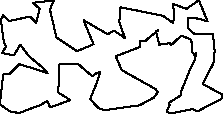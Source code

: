 unitsize(0.001cm);
// 23108.7
draw((3477,949)--(3393,782));
draw((3393,782)--(3230,380));
draw((3230,380)--(3232,324));
draw((3232,324)--(3019,189));
draw((3019,189)--(3035,152));
draw((3035,152)--(2977,39));
draw((2977,39)--(3048,1));
draw((3048,1)--(3431,78));
draw((3431,78)--(3527,41));
draw((3527,41)--(3941,258));
draw((3941,258)--(3972,329));
draw((3972,329)--(3613,523));
draw((3613,523)--(3803,886));
draw((3803,886)--(3825,1101));
draw((3825,1101)--(3796,1401));
draw((3796,1401)--(3468,1404));
draw((3468,1404)--(3364,1498));
draw((3364,1498)--(3359,1693));
draw((3359,1693)--(3551,1673));
draw((3551,1673)--(3702,1624));
draw((3702,1624)--(3646,1758));
draw((3646,1758)--(3548,1999));
draw((3548,1999)--(3326,1846));
draw((3326,1846)--(3104,1931));
draw((3104,1931)--(3083,1938));
draw((3083,1938)--(3105,1823));
draw((3105,1823)--(3098,1594));
draw((3098,1594)--(2916,1724));
draw((2916,1724)--(2445,1820));
draw((2445,1820)--(2164,1874));
draw((2164,1874)--(2143,1611));
draw((2143,1611)--(2243,1332));
draw((2243,1332)--(2053,1461));
draw((2053,1461)--(1937,1400));
draw((1937,1400)--(1513,1646));
draw((1513,1646)--(1689,1223));
draw((1689,1223)--(1398,1100));
draw((1398,1100)--(1034,1344));
draw((1034,1344)--(958,1670));
draw((958,1670)--(920,1835));
draw((920,1835)--(989,1997));
draw((989,1997)--(618,1953));
draw((618,1953)--(739,1850));
draw((739,1850)--(678,1599));
draw((678,1599)--(571,1711));
draw((571,1711)--(198,1632));
draw((198,1632)--(91,1732));
draw((91,1732)--(53,1657));
draw((53,1657)--(106,1267));
draw((106,1267)--(144,1185));
draw((144,1185)--(78,1066));
draw((78,1066)--(285,1029));
draw((285,1029)--(397,1217));
draw((397,1217)--(538,1023));
draw((538,1023)--(765,833));
draw((765,833)--(878,715));
draw((878,715)--(382,872));
draw((382,872)--(201,693));
draw((201,693)--(96,691));
draw((96,691)--(48,267));
draw((48,267)--(48,154));
draw((48,154)--(217,38));
draw((217,38)--(374,9));
draw((374,9)--(640,110));
draw((640,110)--(741,146));
draw((741,146)--(876,220));
draw((876,220)--(923,108));
draw((923,108)--(1280,237));
draw((1280,237)--(1067,371));
draw((1067,371)--(1086,868));
draw((1086,868)--(1419,872));
draw((1419,872)--(1668,658));
draw((1668,658)--(1741,712));
draw((1741,712)--(1806,733));
draw((1806,733)--(1754,559));
draw((1754,559)--(1628,253));
draw((1628,253)--(1782,93));
draw((1782,93)--(1878,59));
draw((1878,59)--(2502,146));
draw((2502,146)--(2753,283));
draw((2753,283)--(2823,376));
draw((2823,376)--(2779,435));
draw((2779,435)--(2186,766));
draw((2186,766)--(2081,1011));
draw((2081,1011)--(2503,1172));
draw((2503,1172)--(2502,1274));
draw((2502,1274)--(2609,1286));
draw((2609,1286)--(2643,1320));
draw((2643,1320)--(2835,1472));
draw((2835,1472)--(2790,1457));
draw((2790,1457)--(2849,1214));
draw((2849,1214)--(3029,1242));
draw((3029,1242)--(3061,1211));
draw((3061,1211)--(3239,1376));
draw((3239,1376)--(3404,1307));
draw((3404,1307)--(3423,1241));
draw((3423,1241)--(3430,1088));
draw((3430,1088)--(3479,1023));
draw((3479,1023)--(3502,1067));
draw((3502,1067)--(3477,949));
